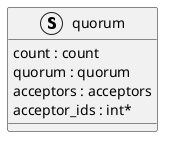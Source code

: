 @startuml quorum

' online plantuml server : https://www.plantuml.com/plantuml/uml/

' struct quorum
struct quorum {
    {field} count : count
    {field} quorum : quorum
    {field} acceptors : acceptors
    {field} acceptor_ids : int*
}

@enduml


